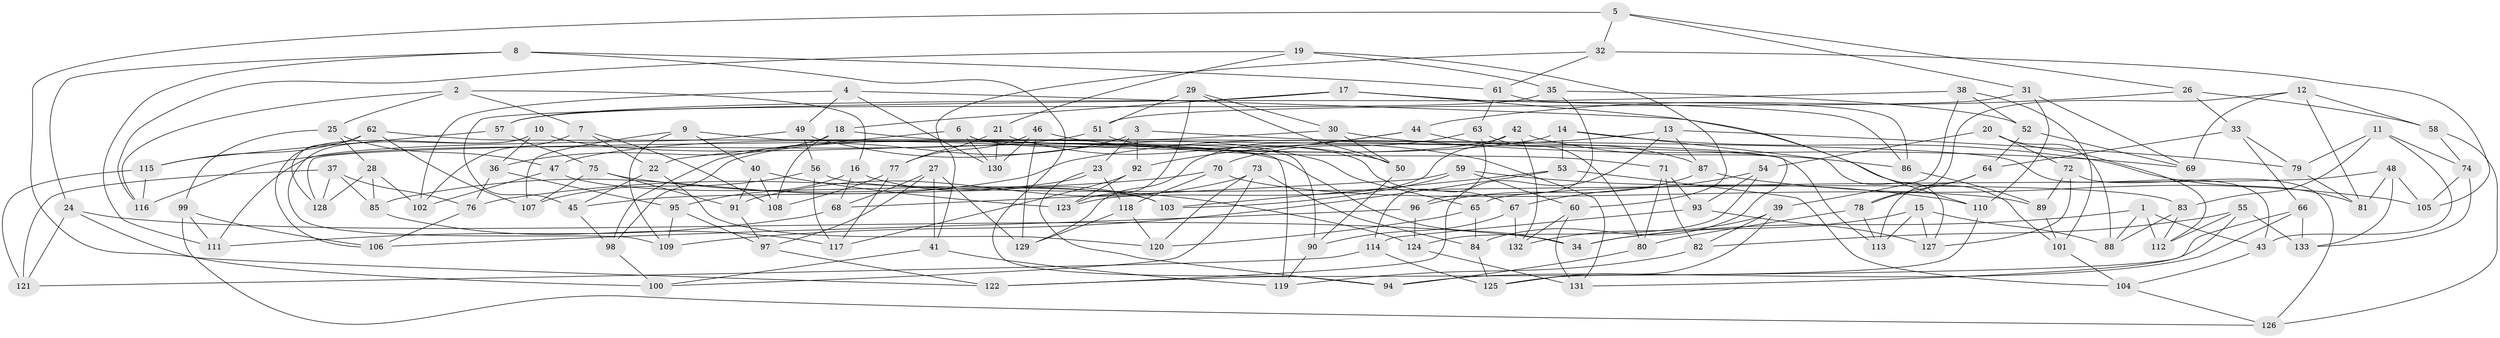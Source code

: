 // Generated by graph-tools (version 1.1) at 2025/11/02/27/25 16:11:48]
// undirected, 133 vertices, 266 edges
graph export_dot {
graph [start="1"]
  node [color=gray90,style=filled];
  1;
  2;
  3;
  4;
  5;
  6;
  7;
  8;
  9;
  10;
  11;
  12;
  13;
  14;
  15;
  16;
  17;
  18;
  19;
  20;
  21;
  22;
  23;
  24;
  25;
  26;
  27;
  28;
  29;
  30;
  31;
  32;
  33;
  34;
  35;
  36;
  37;
  38;
  39;
  40;
  41;
  42;
  43;
  44;
  45;
  46;
  47;
  48;
  49;
  50;
  51;
  52;
  53;
  54;
  55;
  56;
  57;
  58;
  59;
  60;
  61;
  62;
  63;
  64;
  65;
  66;
  67;
  68;
  69;
  70;
  71;
  72;
  73;
  74;
  75;
  76;
  77;
  78;
  79;
  80;
  81;
  82;
  83;
  84;
  85;
  86;
  87;
  88;
  89;
  90;
  91;
  92;
  93;
  94;
  95;
  96;
  97;
  98;
  99;
  100;
  101;
  102;
  103;
  104;
  105;
  106;
  107;
  108;
  109;
  110;
  111;
  112;
  113;
  114;
  115;
  116;
  117;
  118;
  119;
  120;
  121;
  122;
  123;
  124;
  125;
  126;
  127;
  128;
  129;
  130;
  131;
  132;
  133;
  1 -- 112;
  1 -- 43;
  1 -- 88;
  1 -- 34;
  2 -- 7;
  2 -- 116;
  2 -- 16;
  2 -- 25;
  3 -- 92;
  3 -- 23;
  3 -- 98;
  3 -- 43;
  4 -- 102;
  4 -- 101;
  4 -- 49;
  4 -- 130;
  5 -- 31;
  5 -- 122;
  5 -- 32;
  5 -- 26;
  6 -- 90;
  6 -- 130;
  6 -- 22;
  6 -- 67;
  7 -- 108;
  7 -- 22;
  7 -- 102;
  8 -- 61;
  8 -- 94;
  8 -- 111;
  8 -- 24;
  9 -- 40;
  9 -- 109;
  9 -- 107;
  9 -- 119;
  10 -- 34;
  10 -- 36;
  10 -- 109;
  10 -- 106;
  11 -- 74;
  11 -- 43;
  11 -- 79;
  11 -- 83;
  12 -- 58;
  12 -- 81;
  12 -- 78;
  12 -- 69;
  13 -- 85;
  13 -- 87;
  13 -- 122;
  13 -- 79;
  14 -- 47;
  14 -- 81;
  14 -- 127;
  14 -- 53;
  15 -- 113;
  15 -- 34;
  15 -- 127;
  15 -- 88;
  16 -- 95;
  16 -- 103;
  16 -- 68;
  17 -- 86;
  17 -- 45;
  17 -- 110;
  17 -- 18;
  18 -- 84;
  18 -- 36;
  18 -- 108;
  19 -- 21;
  19 -- 116;
  19 -- 35;
  19 -- 60;
  20 -- 72;
  20 -- 88;
  20 -- 54;
  20 -- 112;
  21 -- 77;
  21 -- 50;
  21 -- 130;
  22 -- 120;
  22 -- 45;
  23 -- 45;
  23 -- 118;
  23 -- 94;
  24 -- 100;
  24 -- 34;
  24 -- 121;
  25 -- 28;
  25 -- 47;
  25 -- 99;
  26 -- 33;
  26 -- 58;
  26 -- 44;
  27 -- 68;
  27 -- 129;
  27 -- 41;
  27 -- 97;
  28 -- 128;
  28 -- 85;
  28 -- 102;
  29 -- 51;
  29 -- 50;
  29 -- 123;
  29 -- 30;
  30 -- 69;
  30 -- 50;
  30 -- 128;
  31 -- 110;
  31 -- 51;
  31 -- 69;
  32 -- 61;
  32 -- 41;
  32 -- 105;
  33 -- 64;
  33 -- 66;
  33 -- 79;
  35 -- 52;
  35 -- 57;
  35 -- 96;
  36 -- 76;
  36 -- 95;
  37 -- 128;
  37 -- 121;
  37 -- 85;
  37 -- 76;
  38 -- 52;
  38 -- 57;
  38 -- 39;
  38 -- 101;
  39 -- 132;
  39 -- 82;
  39 -- 125;
  40 -- 108;
  40 -- 91;
  40 -- 123;
  41 -- 119;
  41 -- 100;
  42 -- 98;
  42 -- 132;
  42 -- 86;
  42 -- 123;
  43 -- 104;
  44 -- 92;
  44 -- 87;
  44 -- 129;
  45 -- 98;
  46 -- 129;
  46 -- 131;
  46 -- 130;
  46 -- 77;
  47 -- 103;
  47 -- 102;
  48 -- 133;
  48 -- 81;
  48 -- 105;
  48 -- 65;
  49 -- 56;
  49 -- 65;
  49 -- 111;
  50 -- 90;
  51 -- 71;
  51 -- 116;
  52 -- 69;
  52 -- 64;
  53 -- 104;
  53 -- 103;
  53 -- 109;
  54 -- 93;
  54 -- 124;
  54 -- 67;
  55 -- 131;
  55 -- 82;
  55 -- 133;
  55 -- 112;
  56 -- 107;
  56 -- 117;
  56 -- 83;
  57 -- 75;
  57 -- 115;
  58 -- 74;
  58 -- 126;
  59 -- 68;
  59 -- 110;
  59 -- 60;
  59 -- 103;
  60 -- 132;
  60 -- 131;
  61 -- 63;
  61 -- 86;
  62 -- 128;
  62 -- 107;
  62 -- 115;
  62 -- 113;
  63 -- 70;
  63 -- 114;
  63 -- 80;
  64 -- 78;
  64 -- 113;
  65 -- 120;
  65 -- 84;
  66 -- 122;
  66 -- 94;
  66 -- 133;
  67 -- 90;
  67 -- 132;
  68 -- 111;
  70 -- 89;
  70 -- 76;
  70 -- 118;
  71 -- 82;
  71 -- 93;
  71 -- 80;
  72 -- 89;
  72 -- 126;
  72 -- 127;
  73 -- 100;
  73 -- 84;
  73 -- 120;
  73 -- 91;
  74 -- 105;
  74 -- 133;
  75 -- 107;
  75 -- 91;
  75 -- 124;
  76 -- 106;
  77 -- 108;
  77 -- 117;
  78 -- 80;
  78 -- 113;
  79 -- 81;
  80 -- 94;
  82 -- 119;
  83 -- 112;
  83 -- 88;
  84 -- 125;
  85 -- 117;
  86 -- 89;
  87 -- 105;
  87 -- 96;
  89 -- 101;
  90 -- 119;
  91 -- 97;
  92 -- 123;
  92 -- 117;
  93 -- 127;
  93 -- 114;
  95 -- 97;
  95 -- 109;
  96 -- 106;
  96 -- 124;
  97 -- 122;
  98 -- 100;
  99 -- 106;
  99 -- 126;
  99 -- 111;
  101 -- 104;
  104 -- 126;
  110 -- 125;
  114 -- 125;
  114 -- 121;
  115 -- 121;
  115 -- 116;
  118 -- 129;
  118 -- 120;
  124 -- 131;
}
